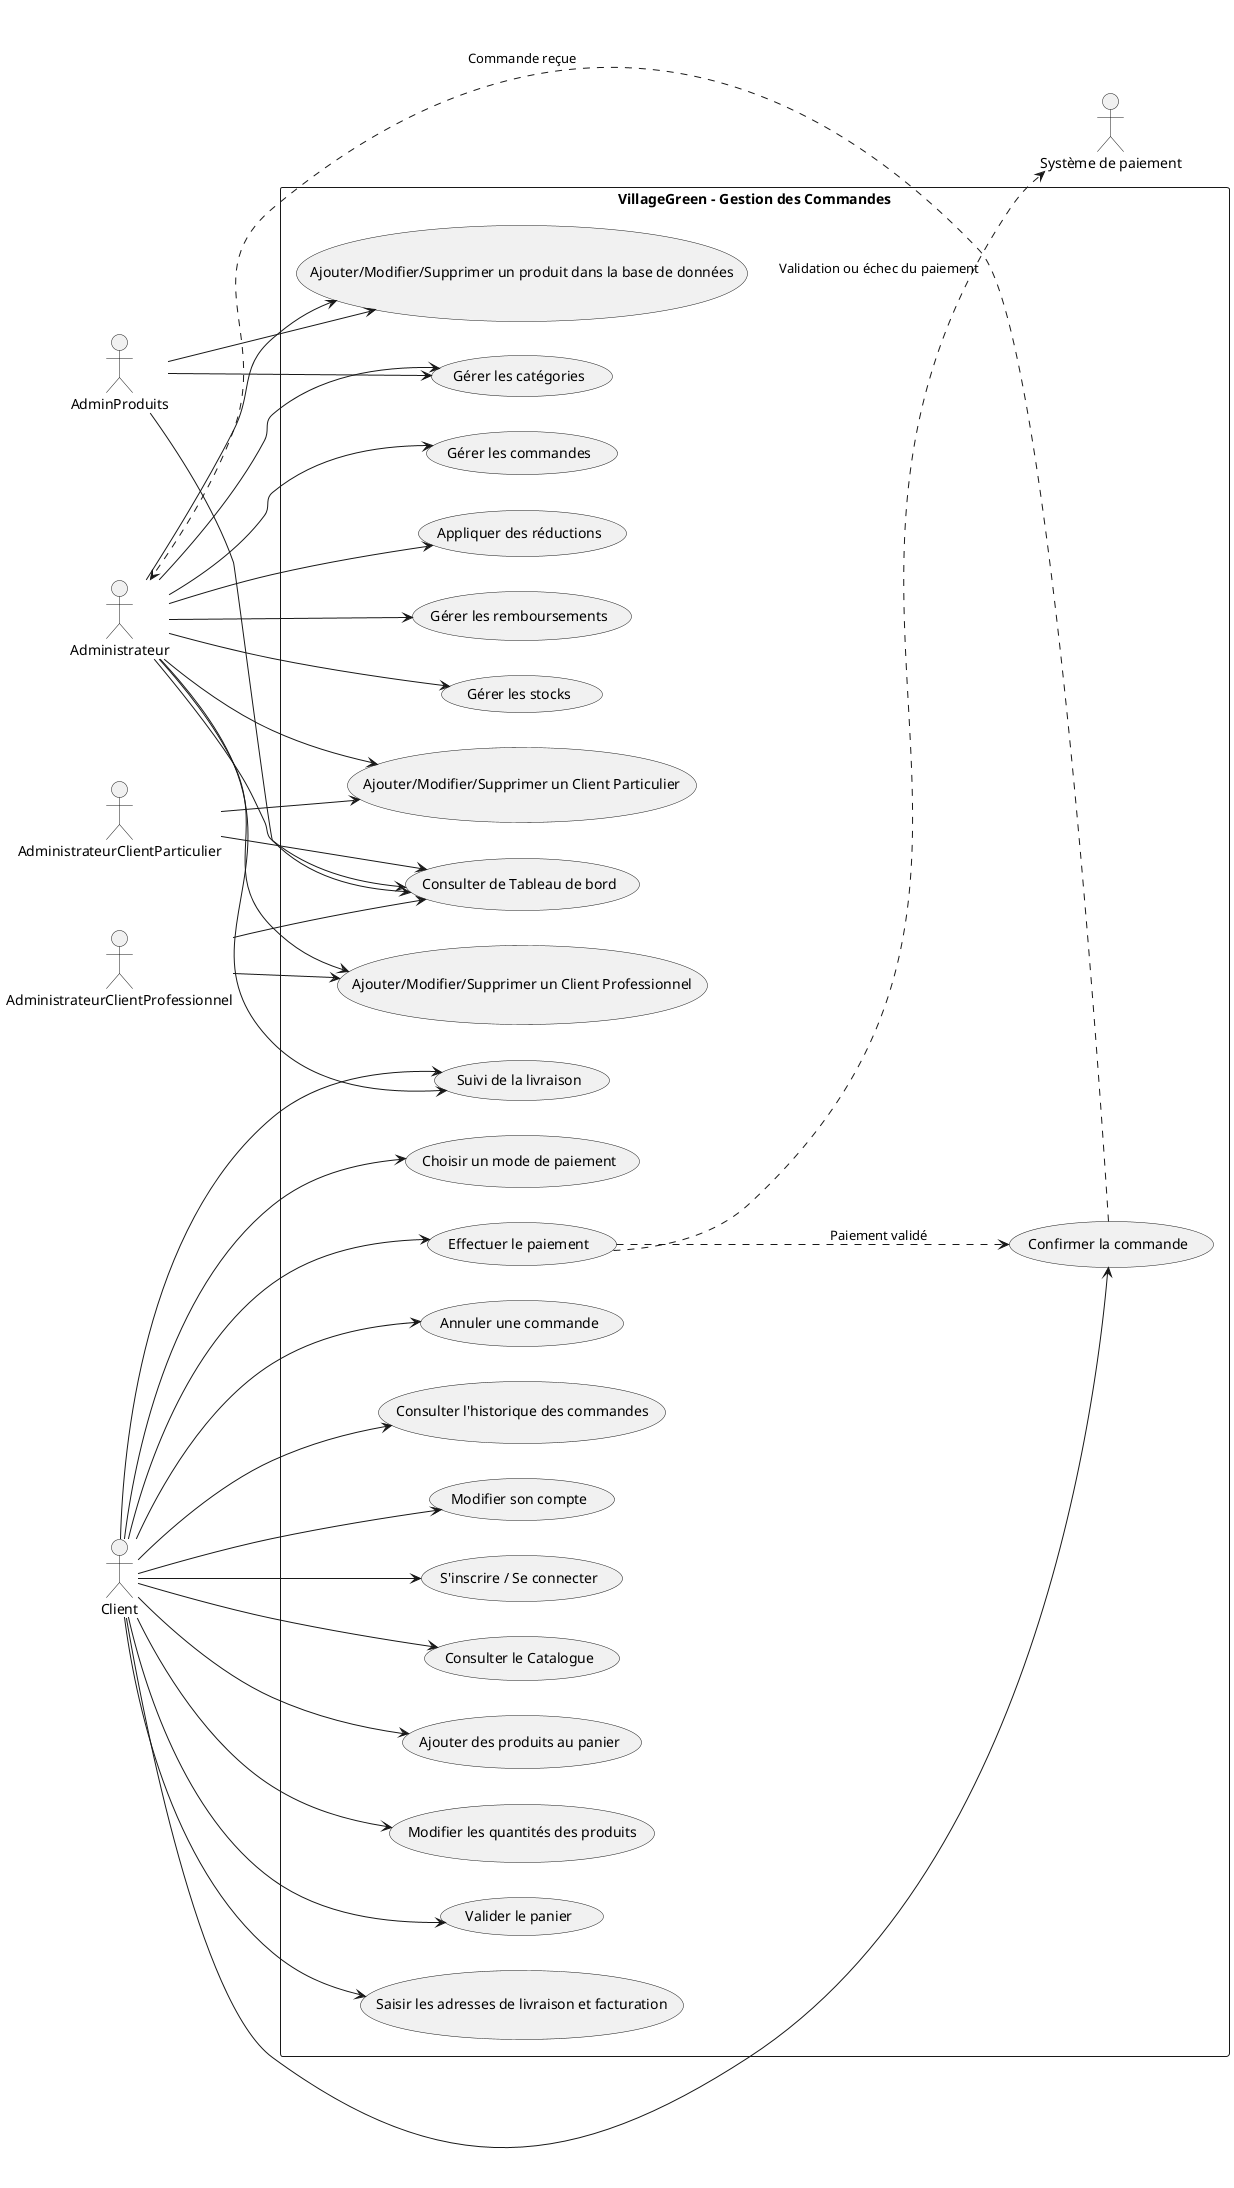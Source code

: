 @startuml

left to right direction 

actor Administrateur
actor AdminProduits
actor AdministrateurClientParticulier
actor AdministrateurClientProfessionnel
actor Client
actor "Système de paiement" as Paiement

rectangle "VillageGreen - Gestion des Commandes" {

  (S'inscrire / Se connecter) as UC1
  (Consulter le Catalogue) as UC16
  (Ajouter des produits au panier) as UC2
  (Modifier les quantités des produits) as UC3
  (Valider le panier) as UC4
  (Saisir les adresses de livraison et facturation) as UC5
  (Choisir un mode de paiement) as UC6
  (Effectuer le paiement) as UC7
  (Confirmer la commande) as UC8
  (Suivi de la livraison) as UC10
  (Annuler une commande) as UC17
  (Consulter l'historique des commandes) as UC18
  (Modifier son compte) as UC19
  
  (Gérer les commandes) as UC9
  (Appliquer des réductions) as UC11
  (Gérer les remboursements) as UC20
  (Gérer les stocks) as UC21
  (Ajouter/Modifier/Supprimer un produit dans la base de données) as UC12
  (Gérer les catégories) as UC13
  (Ajouter/Modifier/Supprimer un Client Particulier) as UC14
  (Ajouter/Modifier/Supprimer un Client Professionnel) as UC15
  (Consulter de Tableau de bord) as UC22

  Administrateur --> UC9
  Administrateur --> UC10
  Administrateur --> UC11 
  Administrateur --> UC12
  Administrateur --> UC13
  Administrateur --> UC14
  Administrateur --> UC15
  Administrateur --> UC20
  Administrateur --> UC21
  Administrateur --> UC22


  AdminProduits --> UC12
  AdminProduits --> UC13 
  AdminProduits --> UC22


  AdministrateurClientParticulier --> UC14 
  AdministrateurClientParticulier --> UC22

  AdministrateurClientProfessionnel --> UC15
  AdministrateurClientProfessionnel --> UC22


  Client --> UC1
  Client --> UC2
  Client --> UC3
  Client --> UC4
  Client --> UC5
  Client --> UC6
  Client --> UC7
  Client --> UC8
  Client --> UC10
  Client --> UC16
  Client --> UC17
  Client --> UC18
  Client --> UC19

  UC7 ..> Paiement : "Validation ou échec du paiement"
  UC7 ..> UC8 : "Paiement validé"
  UC8 ..> Administrateur : "Commande reçue"
}

@enduml
